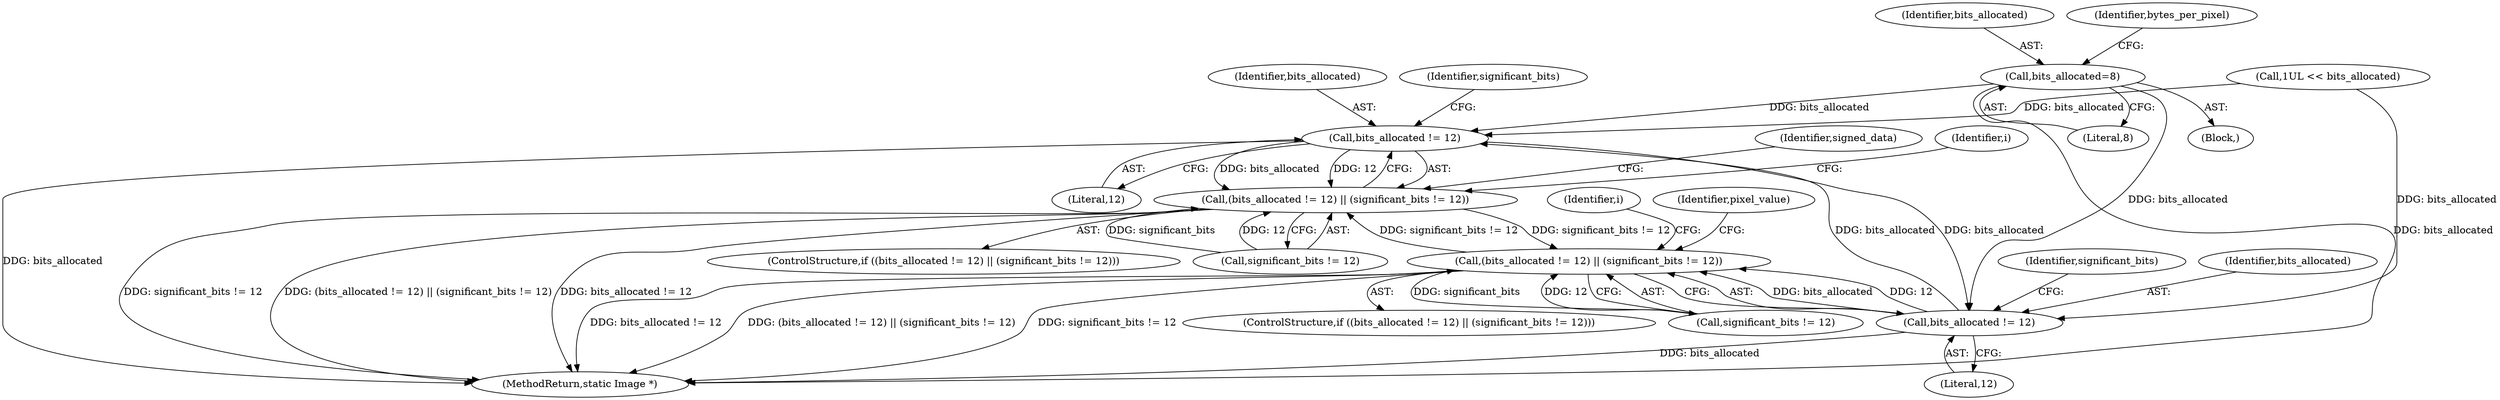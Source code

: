 digraph "0_ImageMagick_5511ef530576ed18fd636baa3bb4eda3d667665d@API" {
"1000346" [label="(Call,bits_allocated=8)"];
"1003579" [label="(Call,bits_allocated != 12)"];
"1003578" [label="(Call,(bits_allocated != 12) || (significant_bits != 12))"];
"1004065" [label="(Call,(bits_allocated != 12) || (significant_bits != 12))"];
"1004066" [label="(Call,bits_allocated != 12)"];
"1003578" [label="(Call,(bits_allocated != 12) || (significant_bits != 12))"];
"1004074" [label="(Identifier,pixel_value)"];
"1003580" [label="(Identifier,bits_allocated)"];
"1003577" [label="(ControlStructure,if ((bits_allocated != 12) || (significant_bits != 12)))"];
"1000347" [label="(Identifier,bits_allocated)"];
"1000346" [label="(Call,bits_allocated=8)"];
"1004066" [label="(Call,bits_allocated != 12)"];
"1003581" [label="(Literal,12)"];
"1004677" [label="(MethodReturn,static Image *)"];
"1004070" [label="(Identifier,significant_bits)"];
"1000144" [label="(Block,)"];
"1003615" [label="(Identifier,i)"];
"1004064" [label="(ControlStructure,if ((bits_allocated != 12) || (significant_bits != 12)))"];
"1003587" [label="(Identifier,signed_data)"];
"1004103" [label="(Identifier,i)"];
"1004065" [label="(Call,(bits_allocated != 12) || (significant_bits != 12))"];
"1004069" [label="(Call,significant_bits != 12)"];
"1003582" [label="(Call,significant_bits != 12)"];
"1004067" [label="(Identifier,bits_allocated)"];
"1004068" [label="(Literal,12)"];
"1001488" [label="(Call,1UL << bits_allocated)"];
"1003579" [label="(Call,bits_allocated != 12)"];
"1000350" [label="(Identifier,bytes_per_pixel)"];
"1003583" [label="(Identifier,significant_bits)"];
"1000348" [label="(Literal,8)"];
"1000346" -> "1000144"  [label="AST: "];
"1000346" -> "1000348"  [label="CFG: "];
"1000347" -> "1000346"  [label="AST: "];
"1000348" -> "1000346"  [label="AST: "];
"1000350" -> "1000346"  [label="CFG: "];
"1000346" -> "1004677"  [label="DDG: bits_allocated"];
"1000346" -> "1003579"  [label="DDG: bits_allocated"];
"1000346" -> "1004066"  [label="DDG: bits_allocated"];
"1003579" -> "1003578"  [label="AST: "];
"1003579" -> "1003581"  [label="CFG: "];
"1003580" -> "1003579"  [label="AST: "];
"1003581" -> "1003579"  [label="AST: "];
"1003583" -> "1003579"  [label="CFG: "];
"1003578" -> "1003579"  [label="CFG: "];
"1003579" -> "1004677"  [label="DDG: bits_allocated"];
"1003579" -> "1003578"  [label="DDG: bits_allocated"];
"1003579" -> "1003578"  [label="DDG: 12"];
"1004066" -> "1003579"  [label="DDG: bits_allocated"];
"1001488" -> "1003579"  [label="DDG: bits_allocated"];
"1003579" -> "1004066"  [label="DDG: bits_allocated"];
"1003578" -> "1003577"  [label="AST: "];
"1003578" -> "1003582"  [label="CFG: "];
"1003582" -> "1003578"  [label="AST: "];
"1003587" -> "1003578"  [label="CFG: "];
"1003615" -> "1003578"  [label="CFG: "];
"1003578" -> "1004677"  [label="DDG: bits_allocated != 12"];
"1003578" -> "1004677"  [label="DDG: significant_bits != 12"];
"1003578" -> "1004677"  [label="DDG: (bits_allocated != 12) || (significant_bits != 12)"];
"1004065" -> "1003578"  [label="DDG: significant_bits != 12"];
"1003582" -> "1003578"  [label="DDG: significant_bits"];
"1003582" -> "1003578"  [label="DDG: 12"];
"1003578" -> "1004065"  [label="DDG: significant_bits != 12"];
"1004065" -> "1004064"  [label="AST: "];
"1004065" -> "1004066"  [label="CFG: "];
"1004065" -> "1004069"  [label="CFG: "];
"1004066" -> "1004065"  [label="AST: "];
"1004069" -> "1004065"  [label="AST: "];
"1004074" -> "1004065"  [label="CFG: "];
"1004103" -> "1004065"  [label="CFG: "];
"1004065" -> "1004677"  [label="DDG: bits_allocated != 12"];
"1004065" -> "1004677"  [label="DDG: (bits_allocated != 12) || (significant_bits != 12)"];
"1004065" -> "1004677"  [label="DDG: significant_bits != 12"];
"1004066" -> "1004065"  [label="DDG: bits_allocated"];
"1004066" -> "1004065"  [label="DDG: 12"];
"1004069" -> "1004065"  [label="DDG: significant_bits"];
"1004069" -> "1004065"  [label="DDG: 12"];
"1004066" -> "1004068"  [label="CFG: "];
"1004067" -> "1004066"  [label="AST: "];
"1004068" -> "1004066"  [label="AST: "];
"1004070" -> "1004066"  [label="CFG: "];
"1004066" -> "1004677"  [label="DDG: bits_allocated"];
"1001488" -> "1004066"  [label="DDG: bits_allocated"];
}
